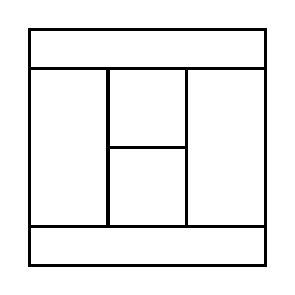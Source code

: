\begin{tikzpicture}[very thick, scale=.5]
    \draw (0,5) rectangle (6,6);
    \draw (0,1) rectangle (2,5);
    \draw (2,3) rectangle (4,5);
    \draw (2,1) rectangle (4,3);
    \draw (4,1) rectangle (6,5);
    \draw (0,0) rectangle (6,1);
\end{tikzpicture}
